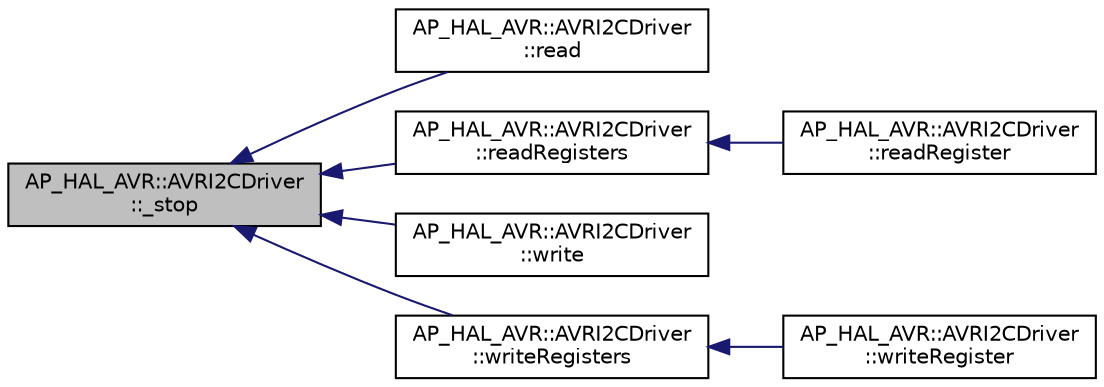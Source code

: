 digraph "AP_HAL_AVR::AVRI2CDriver::_stop"
{
 // INTERACTIVE_SVG=YES
  edge [fontname="Helvetica",fontsize="10",labelfontname="Helvetica",labelfontsize="10"];
  node [fontname="Helvetica",fontsize="10",shape=record];
  rankdir="LR";
  Node1 [label="AP_HAL_AVR::AVRI2CDriver\l::_stop",height=0.2,width=0.4,color="black", fillcolor="grey75", style="filled" fontcolor="black"];
  Node1 -> Node2 [dir="back",color="midnightblue",fontsize="10",style="solid",fontname="Helvetica"];
  Node2 [label="AP_HAL_AVR::AVRI2CDriver\l::read",height=0.2,width=0.4,color="black", fillcolor="white", style="filled",URL="$classAP__HAL__AVR_1_1AVRI2CDriver.html#a68a3d248c8d8f924e3543f68ff4558ba"];
  Node1 -> Node3 [dir="back",color="midnightblue",fontsize="10",style="solid",fontname="Helvetica"];
  Node3 [label="AP_HAL_AVR::AVRI2CDriver\l::readRegisters",height=0.2,width=0.4,color="black", fillcolor="white", style="filled",URL="$classAP__HAL__AVR_1_1AVRI2CDriver.html#a670d461aa076a280f94c4a4310a1ab28"];
  Node3 -> Node4 [dir="back",color="midnightblue",fontsize="10",style="solid",fontname="Helvetica"];
  Node4 [label="AP_HAL_AVR::AVRI2CDriver\l::readRegister",height=0.2,width=0.4,color="black", fillcolor="white", style="filled",URL="$classAP__HAL__AVR_1_1AVRI2CDriver.html#ad7b1213f22eab08e296a7ff9424930c2"];
  Node1 -> Node5 [dir="back",color="midnightblue",fontsize="10",style="solid",fontname="Helvetica"];
  Node5 [label="AP_HAL_AVR::AVRI2CDriver\l::write",height=0.2,width=0.4,color="black", fillcolor="white", style="filled",URL="$classAP__HAL__AVR_1_1AVRI2CDriver.html#abcfcfda9279d3a135f3e717573be29d5"];
  Node1 -> Node6 [dir="back",color="midnightblue",fontsize="10",style="solid",fontname="Helvetica"];
  Node6 [label="AP_HAL_AVR::AVRI2CDriver\l::writeRegisters",height=0.2,width=0.4,color="black", fillcolor="white", style="filled",URL="$classAP__HAL__AVR_1_1AVRI2CDriver.html#adc48d72cd3e1ebfeefa92475fc94ebd8"];
  Node6 -> Node7 [dir="back",color="midnightblue",fontsize="10",style="solid",fontname="Helvetica"];
  Node7 [label="AP_HAL_AVR::AVRI2CDriver\l::writeRegister",height=0.2,width=0.4,color="black", fillcolor="white", style="filled",URL="$classAP__HAL__AVR_1_1AVRI2CDriver.html#a10aac714efd03ad9d3fa9c2a7bf78ffd"];
}
